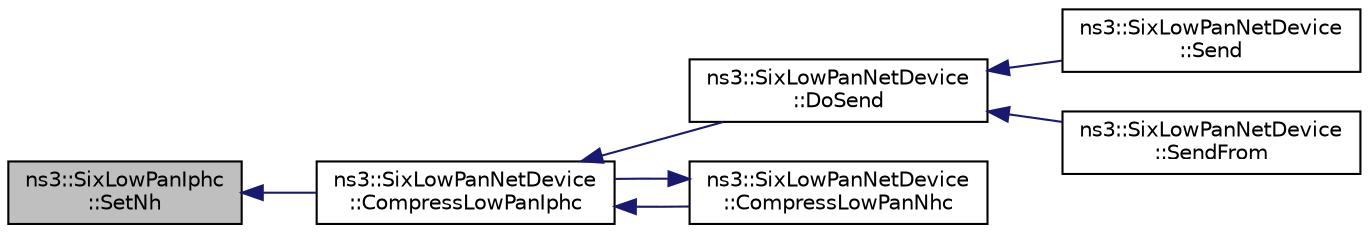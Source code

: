 digraph "ns3::SixLowPanIphc::SetNh"
{
  edge [fontname="Helvetica",fontsize="10",labelfontname="Helvetica",labelfontsize="10"];
  node [fontname="Helvetica",fontsize="10",shape=record];
  rankdir="LR";
  Node1 [label="ns3::SixLowPanIphc\l::SetNh",height=0.2,width=0.4,color="black", fillcolor="grey75", style="filled", fontcolor="black"];
  Node1 -> Node2 [dir="back",color="midnightblue",fontsize="10",style="solid"];
  Node2 [label="ns3::SixLowPanNetDevice\l::CompressLowPanIphc",height=0.2,width=0.4,color="black", fillcolor="white", style="filled",URL="$d1/d2b/classns3_1_1SixLowPanNetDevice.html#a67bf1501ba018d90c5bdb442371a3722",tooltip="Compress the headers according to IPHC compression. "];
  Node2 -> Node3 [dir="back",color="midnightblue",fontsize="10",style="solid"];
  Node3 [label="ns3::SixLowPanNetDevice\l::DoSend",height=0.2,width=0.4,color="black", fillcolor="white", style="filled",URL="$d1/d2b/classns3_1_1SixLowPanNetDevice.html#a0cd8b4fc52f256bd7743310434ac4680"];
  Node3 -> Node4 [dir="back",color="midnightblue",fontsize="10",style="solid"];
  Node4 [label="ns3::SixLowPanNetDevice\l::Send",height=0.2,width=0.4,color="black", fillcolor="white", style="filled",URL="$d1/d2b/classns3_1_1SixLowPanNetDevice.html#a6566ae05fbc295d8cd22166b6b2c28ea"];
  Node3 -> Node5 [dir="back",color="midnightblue",fontsize="10",style="solid"];
  Node5 [label="ns3::SixLowPanNetDevice\l::SendFrom",height=0.2,width=0.4,color="black", fillcolor="white", style="filled",URL="$d1/d2b/classns3_1_1SixLowPanNetDevice.html#aec79675091efa676370a4f9e6f4127e3"];
  Node2 -> Node6 [dir="back",color="midnightblue",fontsize="10",style="solid"];
  Node6 [label="ns3::SixLowPanNetDevice\l::CompressLowPanNhc",height=0.2,width=0.4,color="black", fillcolor="white", style="filled",URL="$d1/d2b/classns3_1_1SixLowPanNetDevice.html#a41d34fd1612e7e6911614fadfef6ab67",tooltip="Compress the headers according to NHC compression. "];
  Node6 -> Node2 [dir="back",color="midnightblue",fontsize="10",style="solid"];
}
